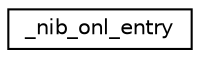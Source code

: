 digraph "Graphical Class Hierarchy"
{
 // LATEX_PDF_SIZE
  edge [fontname="Helvetica",fontsize="10",labelfontname="Helvetica",labelfontsize="10"];
  node [fontname="Helvetica",fontsize="10",shape=record];
  rankdir="LR";
  Node0 [label="_nib_onl_entry",height=0.2,width=0.4,color="black", fillcolor="white", style="filled",URL="$struct__nib__onl__entry.html",tooltip="On-link NIB entry ."];
}
